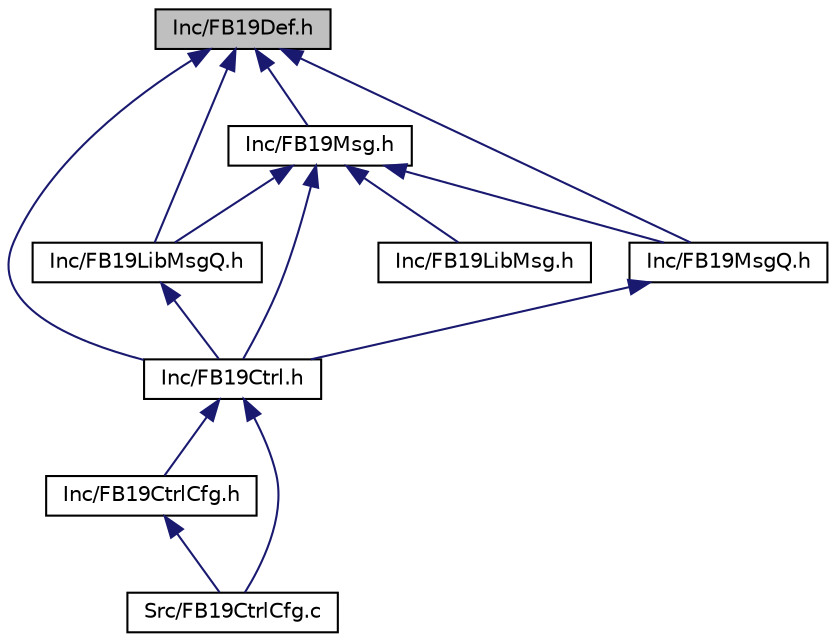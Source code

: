 digraph "Inc/FB19Def.h"
{
 // LATEX_PDF_SIZE
  edge [fontname="Helvetica",fontsize="10",labelfontname="Helvetica",labelfontsize="10"];
  node [fontname="Helvetica",fontsize="10",shape=record];
  Node1 [label="Inc/FB19Def.h",height=0.2,width=0.4,color="black", fillcolor="grey75", style="filled", fontcolor="black",tooltip=" "];
  Node1 -> Node2 [dir="back",color="midnightblue",fontsize="10",style="solid"];
  Node2 [label="Inc/FB19Ctrl.h",height=0.2,width=0.4,color="black", fillcolor="white", style="filled",URL="$_f_b19_ctrl_8h.html",tooltip="This file publishes the interface of the FieldBus19 Controller library."];
  Node2 -> Node3 [dir="back",color="midnightblue",fontsize="10",style="solid"];
  Node3 [label="Inc/FB19CtrlCfg.h",height=0.2,width=0.4,color="black", fillcolor="white", style="filled",URL="$_f_b19_ctrl_cfg_8h.html",tooltip="This file publishes the interface of the FieldBus19 configuration file."];
  Node3 -> Node4 [dir="back",color="midnightblue",fontsize="10",style="solid"];
  Node4 [label="Src/FB19CtrlCfg.c",height=0.2,width=0.4,color="black", fillcolor="white", style="filled",URL="$_f_b19_ctrl_cfg_8c.html",tooltip=" "];
  Node2 -> Node4 [dir="back",color="midnightblue",fontsize="10",style="solid"];
  Node1 -> Node5 [dir="back",color="midnightblue",fontsize="10",style="solid"];
  Node5 [label="Inc/FB19LibMsgQ.h",height=0.2,width=0.4,color="black", fillcolor="white", style="filled",URL="$_f_b19_lib_msg_q_8h.html",tooltip=" "];
  Node5 -> Node2 [dir="back",color="midnightblue",fontsize="10",style="solid"];
  Node1 -> Node6 [dir="back",color="midnightblue",fontsize="10",style="solid"];
  Node6 [label="Inc/FB19Msg.h",height=0.2,width=0.4,color="black", fillcolor="white", style="filled",URL="$_f_b19_msg_8h.html",tooltip=" "];
  Node6 -> Node2 [dir="back",color="midnightblue",fontsize="10",style="solid"];
  Node6 -> Node7 [dir="back",color="midnightblue",fontsize="10",style="solid"];
  Node7 [label="Inc/FB19LibMsg.h",height=0.2,width=0.4,color="black", fillcolor="white", style="filled",URL="$_f_b19_lib_msg_8h.html",tooltip=" "];
  Node6 -> Node5 [dir="back",color="midnightblue",fontsize="10",style="solid"];
  Node6 -> Node8 [dir="back",color="midnightblue",fontsize="10",style="solid"];
  Node8 [label="Inc/FB19MsgQ.h",height=0.2,width=0.4,color="black", fillcolor="white", style="filled",URL="$_f_b19_msg_q_8h.html",tooltip=" "];
  Node8 -> Node2 [dir="back",color="midnightblue",fontsize="10",style="solid"];
  Node1 -> Node8 [dir="back",color="midnightblue",fontsize="10",style="solid"];
}
